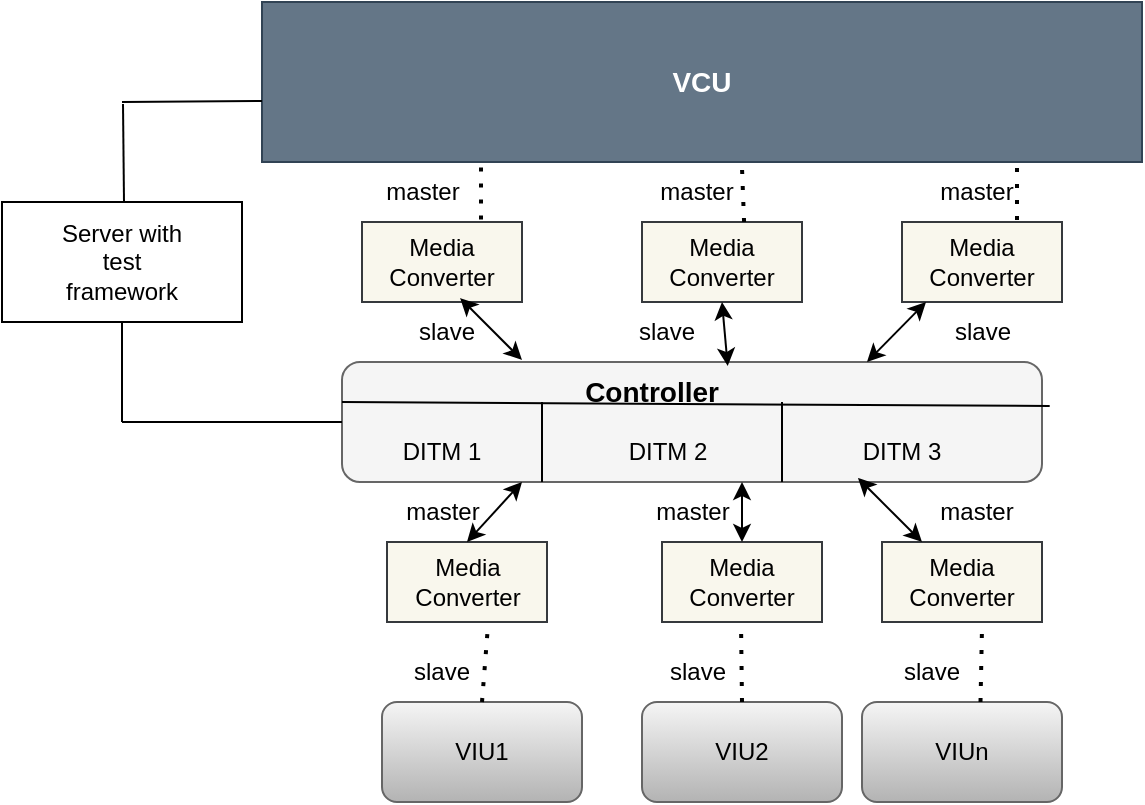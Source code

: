 <mxfile version="24.4.14" type="github">
  <diagram name="Page-1" id="zO6RmrkYbcABOhL9g-xg">
    <mxGraphModel dx="1674" dy="900" grid="1" gridSize="10" guides="1" tooltips="1" connect="1" arrows="1" fold="1" page="1" pageScale="1" pageWidth="850" pageHeight="1100" math="0" shadow="0">
      <root>
        <mxCell id="0" />
        <mxCell id="1" parent="0" />
        <mxCell id="hEehkBUqV5FpCipVYmQF-1" value="" style="rounded=1;whiteSpace=wrap;html=1;fillColor=#f5f5f5;fontColor=#333333;strokeColor=#666666;" parent="1" vertex="1">
          <mxGeometry x="300" y="290" width="350" height="60" as="geometry" />
        </mxCell>
        <mxCell id="hEehkBUqV5FpCipVYmQF-6" value="Media Converter" style="rounded=0;whiteSpace=wrap;html=1;fillColor=#f9f7ed;strokeColor=#36393d;" parent="1" vertex="1">
          <mxGeometry x="310" y="220" width="80" height="40" as="geometry" />
        </mxCell>
        <mxCell id="hEehkBUqV5FpCipVYmQF-7" value="Media Converter" style="rounded=0;whiteSpace=wrap;html=1;fillColor=#f9f7ed;strokeColor=#36393d;" parent="1" vertex="1">
          <mxGeometry x="450" y="220" width="80" height="40" as="geometry" />
        </mxCell>
        <mxCell id="hEehkBUqV5FpCipVYmQF-8" value="Media Converter" style="rounded=0;whiteSpace=wrap;html=1;fillColor=#f9f7ed;strokeColor=#36393d;" parent="1" vertex="1">
          <mxGeometry x="580" y="220" width="80" height="40" as="geometry" />
        </mxCell>
        <mxCell id="hEehkBUqV5FpCipVYmQF-9" value="Media Converter" style="rounded=0;whiteSpace=wrap;html=1;fillColor=#f9f7ed;strokeColor=#36393d;" parent="1" vertex="1">
          <mxGeometry x="322.5" y="380" width="80" height="40" as="geometry" />
        </mxCell>
        <mxCell id="hEehkBUqV5FpCipVYmQF-10" value="Media Converter" style="rounded=0;whiteSpace=wrap;html=1;fillColor=#f9f7ed;strokeColor=#36393d;" parent="1" vertex="1">
          <mxGeometry x="460" y="380" width="80" height="40" as="geometry" />
        </mxCell>
        <mxCell id="hEehkBUqV5FpCipVYmQF-11" value="Media Converter" style="rounded=0;whiteSpace=wrap;html=1;fillColor=#f9f7ed;strokeColor=#36393d;" parent="1" vertex="1">
          <mxGeometry x="570" y="380" width="80" height="40" as="geometry" />
        </mxCell>
        <mxCell id="hEehkBUqV5FpCipVYmQF-12" value="VIU1" style="rounded=1;whiteSpace=wrap;html=1;fillColor=#f5f5f5;gradientColor=#b3b3b3;strokeColor=#666666;" parent="1" vertex="1">
          <mxGeometry x="320" y="460" width="100" height="50" as="geometry" />
        </mxCell>
        <mxCell id="hEehkBUqV5FpCipVYmQF-13" value="VIU2" style="rounded=1;whiteSpace=wrap;html=1;fillColor=#f5f5f5;gradientColor=#b3b3b3;strokeColor=#666666;" parent="1" vertex="1">
          <mxGeometry x="450" y="460" width="100" height="50" as="geometry" />
        </mxCell>
        <mxCell id="hEehkBUqV5FpCipVYmQF-14" value="VIUn" style="rounded=1;whiteSpace=wrap;html=1;fillColor=#f5f5f5;gradientColor=#b3b3b3;strokeColor=#666666;" parent="1" vertex="1">
          <mxGeometry x="560" y="460" width="100" height="50" as="geometry" />
        </mxCell>
        <mxCell id="FEkILQDtFKam8nvTwovf-7" value="" style="endArrow=classic;startArrow=classic;html=1;rounded=0;entryX=0.613;entryY=0.95;entryDx=0;entryDy=0;entryPerimeter=0;" parent="1" edge="1" target="hEehkBUqV5FpCipVYmQF-6">
          <mxGeometry width="50" height="50" relative="1" as="geometry">
            <mxPoint x="390" y="289" as="sourcePoint" />
            <mxPoint x="259.5" y="260" as="targetPoint" />
          </mxGeometry>
        </mxCell>
        <mxCell id="FEkILQDtFKam8nvTwovf-8" value="" style="endArrow=classic;startArrow=classic;html=1;rounded=0;entryX=0.161;entryY=0.983;entryDx=0;entryDy=0;entryPerimeter=0;exitX=0.551;exitY=0.033;exitDx=0;exitDy=0;exitPerimeter=0;" parent="1" source="hEehkBUqV5FpCipVYmQF-1" edge="1">
          <mxGeometry width="50" height="50" relative="1" as="geometry">
            <mxPoint x="490" y="280" as="sourcePoint" />
            <mxPoint x="490" y="260" as="targetPoint" />
          </mxGeometry>
        </mxCell>
        <mxCell id="FEkILQDtFKam8nvTwovf-9" value="" style="endArrow=classic;startArrow=classic;html=1;rounded=0;entryX=0.15;entryY=1;entryDx=0;entryDy=0;exitX=0.75;exitY=0;exitDx=0;exitDy=0;entryPerimeter=0;" parent="1" source="hEehkBUqV5FpCipVYmQF-1" edge="1" target="hEehkBUqV5FpCipVYmQF-8">
          <mxGeometry width="50" height="50" relative="1" as="geometry">
            <mxPoint x="679" y="311" as="sourcePoint" />
            <mxPoint x="681" y="260" as="targetPoint" />
          </mxGeometry>
        </mxCell>
        <mxCell id="FEkILQDtFKam8nvTwovf-10" value="" style="endArrow=classic;startArrow=classic;html=1;rounded=0;exitX=0.5;exitY=0;exitDx=0;exitDy=0;" parent="1" source="hEehkBUqV5FpCipVYmQF-9" edge="1">
          <mxGeometry width="50" height="50" relative="1" as="geometry">
            <mxPoint x="436.5" y="389" as="sourcePoint" />
            <mxPoint x="390" y="350" as="targetPoint" />
          </mxGeometry>
        </mxCell>
        <mxCell id="FEkILQDtFKam8nvTwovf-11" value="" style="endArrow=classic;startArrow=classic;html=1;rounded=0;entryX=0.133;entryY=0.933;entryDx=0;entryDy=0;entryPerimeter=0;exitX=0.25;exitY=0;exitDx=0;exitDy=0;" parent="1" edge="1" target="UeJaq8x59YEgya_v_FM9-24" source="hEehkBUqV5FpCipVYmQF-11">
          <mxGeometry width="50" height="50" relative="1" as="geometry">
            <mxPoint x="676.5" y="380" as="sourcePoint" />
            <mxPoint x="580" y="351" as="targetPoint" />
          </mxGeometry>
        </mxCell>
        <mxCell id="FEkILQDtFKam8nvTwovf-12" value="" style="endArrow=classic;startArrow=classic;html=1;rounded=0;exitX=0.5;exitY=0;exitDx=0;exitDy=0;" parent="1" edge="1" source="hEehkBUqV5FpCipVYmQF-10">
          <mxGeometry width="50" height="50" relative="1" as="geometry">
            <mxPoint x="496.5" y="380" as="sourcePoint" />
            <mxPoint x="500" y="350" as="targetPoint" />
          </mxGeometry>
        </mxCell>
        <mxCell id="FEkILQDtFKam8nvTwovf-13" value="" style="endArrow=none;dashed=1;html=1;dashPattern=1 3;strokeWidth=2;rounded=0;" parent="1" edge="1">
          <mxGeometry width="50" height="50" relative="1" as="geometry">
            <mxPoint x="500" y="460" as="sourcePoint" />
            <mxPoint x="499.5" y="420" as="targetPoint" />
          </mxGeometry>
        </mxCell>
        <mxCell id="FEkILQDtFKam8nvTwovf-15" value="" style="endArrow=none;dashed=1;html=1;dashPattern=1 3;strokeWidth=2;rounded=0;entryX=0.631;entryY=1.05;entryDx=0;entryDy=0;entryPerimeter=0;exitX=0.5;exitY=0;exitDx=0;exitDy=0;" parent="1" source="hEehkBUqV5FpCipVYmQF-12" edge="1" target="hEehkBUqV5FpCipVYmQF-9">
          <mxGeometry width="50" height="50" relative="1" as="geometry">
            <mxPoint x="351" y="462" as="sourcePoint" />
            <mxPoint x="280" y="420" as="targetPoint" />
            <Array as="points" />
          </mxGeometry>
        </mxCell>
        <mxCell id="FEkILQDtFKam8nvTwovf-16" value="" style="endArrow=none;dashed=1;html=1;dashPattern=1 3;strokeWidth=2;rounded=0;exitX=0.638;exitY=0;exitDx=0;exitDy=0;exitPerimeter=0;" parent="1" source="hEehkBUqV5FpCipVYmQF-7" edge="1">
          <mxGeometry width="50" height="50" relative="1" as="geometry">
            <mxPoint x="500" y="230" as="sourcePoint" />
            <mxPoint x="499.5" y="180" as="targetPoint" />
          </mxGeometry>
        </mxCell>
        <mxCell id="FEkILQDtFKam8nvTwovf-17" value="" style="endArrow=none;dashed=1;html=1;dashPattern=1 3;strokeWidth=2;rounded=0;" parent="1" edge="1">
          <mxGeometry width="50" height="50" relative="1" as="geometry">
            <mxPoint x="369.5" y="218.75" as="sourcePoint" />
            <mxPoint x="369.5" y="191.25" as="targetPoint" />
          </mxGeometry>
        </mxCell>
        <mxCell id="FEkILQDtFKam8nvTwovf-18" value="" style="endArrow=none;dashed=1;html=1;dashPattern=1 3;strokeWidth=2;rounded=0;" parent="1" edge="1">
          <mxGeometry width="50" height="50" relative="1" as="geometry">
            <mxPoint x="637.5" y="219" as="sourcePoint" />
            <mxPoint x="637.502" y="191" as="targetPoint" />
            <Array as="points" />
          </mxGeometry>
        </mxCell>
        <mxCell id="FEkILQDtFKam8nvTwovf-19" value="" style="endArrow=none;dashed=1;html=1;dashPattern=1 3;strokeWidth=2;rounded=0;exitX=0.35;exitY=-0.125;exitDx=0;exitDy=0;exitPerimeter=0;entryX=0.625;entryY=1.075;entryDx=0;entryDy=0;entryPerimeter=0;" parent="1" edge="1" target="hEehkBUqV5FpCipVYmQF-11">
          <mxGeometry width="50" height="50" relative="1" as="geometry">
            <mxPoint x="619.25" y="460" as="sourcePoint" />
            <mxPoint x="620" y="430" as="targetPoint" />
          </mxGeometry>
        </mxCell>
        <mxCell id="FEkILQDtFKam8nvTwovf-20" value="master" style="text;html=1;align=center;verticalAlign=middle;whiteSpace=wrap;rounded=0;" parent="1" vertex="1">
          <mxGeometry x="322.5" y="190" width="35" height="30" as="geometry" />
        </mxCell>
        <mxCell id="FEkILQDtFKam8nvTwovf-39" value="&lt;b&gt;&lt;font style=&quot;font-size: 14px;&quot;&gt;VCU&lt;/font&gt;&lt;/b&gt;" style="rounded=0;whiteSpace=wrap;html=1;fillColor=#647687;strokeColor=#314354;fontColor=#ffffff;" parent="1" vertex="1">
          <mxGeometry x="260" y="110" width="440" height="80" as="geometry" />
        </mxCell>
        <mxCell id="UeJaq8x59YEgya_v_FM9-6" value="master" style="text;html=1;align=center;verticalAlign=middle;whiteSpace=wrap;rounded=0;" vertex="1" parent="1">
          <mxGeometry x="460" y="190" width="35" height="30" as="geometry" />
        </mxCell>
        <mxCell id="UeJaq8x59YEgya_v_FM9-7" value="master" style="text;html=1;align=center;verticalAlign=middle;whiteSpace=wrap;rounded=0;" vertex="1" parent="1">
          <mxGeometry x="600" y="190" width="35" height="30" as="geometry" />
        </mxCell>
        <mxCell id="UeJaq8x59YEgya_v_FM9-8" value="slave" style="text;html=1;align=center;verticalAlign=middle;whiteSpace=wrap;rounded=0;" vertex="1" parent="1">
          <mxGeometry x="335" y="260" width="35" height="30" as="geometry" />
        </mxCell>
        <mxCell id="UeJaq8x59YEgya_v_FM9-10" value="slave" style="text;html=1;align=center;verticalAlign=middle;whiteSpace=wrap;rounded=0;" vertex="1" parent="1">
          <mxGeometry x="445" y="260" width="35" height="30" as="geometry" />
        </mxCell>
        <mxCell id="UeJaq8x59YEgya_v_FM9-11" value="slave" style="text;html=1;align=center;verticalAlign=middle;whiteSpace=wrap;rounded=0;" vertex="1" parent="1">
          <mxGeometry x="602.5" y="260" width="35" height="30" as="geometry" />
        </mxCell>
        <mxCell id="UeJaq8x59YEgya_v_FM9-12" value="master" style="text;html=1;align=center;verticalAlign=middle;whiteSpace=wrap;rounded=0;" vertex="1" parent="1">
          <mxGeometry x="332.5" y="350" width="35" height="30" as="geometry" />
        </mxCell>
        <mxCell id="UeJaq8x59YEgya_v_FM9-13" value="master" style="text;html=1;align=center;verticalAlign=middle;whiteSpace=wrap;rounded=0;" vertex="1" parent="1">
          <mxGeometry x="457.5" y="350" width="35" height="30" as="geometry" />
        </mxCell>
        <mxCell id="UeJaq8x59YEgya_v_FM9-14" value="master" style="text;html=1;align=center;verticalAlign=middle;whiteSpace=wrap;rounded=0;" vertex="1" parent="1">
          <mxGeometry x="600" y="350" width="35" height="30" as="geometry" />
        </mxCell>
        <mxCell id="UeJaq8x59YEgya_v_FM9-15" value="" style="endArrow=none;html=1;rounded=0;entryX=1.011;entryY=0.367;entryDx=0;entryDy=0;entryPerimeter=0;" edge="1" parent="1" target="hEehkBUqV5FpCipVYmQF-1">
          <mxGeometry width="50" height="50" relative="1" as="geometry">
            <mxPoint x="300" y="310" as="sourcePoint" />
            <mxPoint x="370" y="310" as="targetPoint" />
          </mxGeometry>
        </mxCell>
        <mxCell id="UeJaq8x59YEgya_v_FM9-16" value="" style="endArrow=none;html=1;rounded=0;" edge="1" parent="1">
          <mxGeometry width="50" height="50" relative="1" as="geometry">
            <mxPoint x="400" y="350" as="sourcePoint" />
            <mxPoint x="400" y="310" as="targetPoint" />
          </mxGeometry>
        </mxCell>
        <mxCell id="UeJaq8x59YEgya_v_FM9-17" value="" style="endArrow=none;html=1;rounded=0;" edge="1" parent="1">
          <mxGeometry width="50" height="50" relative="1" as="geometry">
            <mxPoint x="520" y="350" as="sourcePoint" />
            <mxPoint x="520" y="310" as="targetPoint" />
          </mxGeometry>
        </mxCell>
        <mxCell id="UeJaq8x59YEgya_v_FM9-19" value="&lt;b&gt;&lt;font style=&quot;font-size: 14px;&quot;&gt;Controller&lt;/font&gt;&lt;/b&gt;" style="text;html=1;align=center;verticalAlign=middle;whiteSpace=wrap;rounded=0;" vertex="1" parent="1">
          <mxGeometry x="425" y="290" width="60" height="30" as="geometry" />
        </mxCell>
        <mxCell id="UeJaq8x59YEgya_v_FM9-21" value="DITM 1" style="text;html=1;align=center;verticalAlign=middle;whiteSpace=wrap;rounded=0;" vertex="1" parent="1">
          <mxGeometry x="320" y="320" width="60" height="30" as="geometry" />
        </mxCell>
        <mxCell id="UeJaq8x59YEgya_v_FM9-22" value="DITM 2" style="text;html=1;align=center;verticalAlign=middle;whiteSpace=wrap;rounded=0;" vertex="1" parent="1">
          <mxGeometry x="432.5" y="320" width="60" height="30" as="geometry" />
        </mxCell>
        <mxCell id="UeJaq8x59YEgya_v_FM9-24" value="DITM 3" style="text;html=1;align=center;verticalAlign=middle;whiteSpace=wrap;rounded=0;" vertex="1" parent="1">
          <mxGeometry x="550" y="320" width="60" height="30" as="geometry" />
        </mxCell>
        <mxCell id="UeJaq8x59YEgya_v_FM9-25" value="slave" style="text;html=1;align=center;verticalAlign=middle;whiteSpace=wrap;rounded=0;" vertex="1" parent="1">
          <mxGeometry x="580" y="430" width="30" height="30" as="geometry" />
        </mxCell>
        <mxCell id="UeJaq8x59YEgya_v_FM9-26" value="slave" style="text;html=1;align=center;verticalAlign=middle;whiteSpace=wrap;rounded=0;" vertex="1" parent="1">
          <mxGeometry x="462.5" y="430" width="30" height="30" as="geometry" />
        </mxCell>
        <mxCell id="UeJaq8x59YEgya_v_FM9-27" value="slave" style="text;html=1;align=center;verticalAlign=middle;whiteSpace=wrap;rounded=0;" vertex="1" parent="1">
          <mxGeometry x="335" y="430" width="30" height="30" as="geometry" />
        </mxCell>
        <mxCell id="UeJaq8x59YEgya_v_FM9-28" value="" style="rounded=0;whiteSpace=wrap;html=1;" vertex="1" parent="1">
          <mxGeometry x="130" y="210" width="120" height="60" as="geometry" />
        </mxCell>
        <mxCell id="UeJaq8x59YEgya_v_FM9-29" value="" style="endArrow=none;html=1;rounded=0;" edge="1" parent="1">
          <mxGeometry width="50" height="50" relative="1" as="geometry">
            <mxPoint x="191" y="210" as="sourcePoint" />
            <mxPoint x="190.5" y="161.02" as="targetPoint" />
          </mxGeometry>
        </mxCell>
        <mxCell id="UeJaq8x59YEgya_v_FM9-30" value="" style="endArrow=none;html=1;rounded=0;" edge="1" parent="1">
          <mxGeometry width="50" height="50" relative="1" as="geometry">
            <mxPoint x="190" y="160" as="sourcePoint" />
            <mxPoint x="260" y="159.5" as="targetPoint" />
          </mxGeometry>
        </mxCell>
        <mxCell id="UeJaq8x59YEgya_v_FM9-31" value="" style="endArrow=none;html=1;rounded=0;" edge="1" parent="1">
          <mxGeometry width="50" height="50" relative="1" as="geometry">
            <mxPoint x="190" y="320" as="sourcePoint" />
            <mxPoint x="190" y="270" as="targetPoint" />
          </mxGeometry>
        </mxCell>
        <mxCell id="UeJaq8x59YEgya_v_FM9-34" value="" style="endArrow=none;html=1;rounded=0;exitX=0;exitY=0.5;exitDx=0;exitDy=0;" edge="1" parent="1" source="hEehkBUqV5FpCipVYmQF-1">
          <mxGeometry width="50" height="50" relative="1" as="geometry">
            <mxPoint x="200" y="330" as="sourcePoint" />
            <mxPoint x="190" y="320" as="targetPoint" />
          </mxGeometry>
        </mxCell>
        <mxCell id="UeJaq8x59YEgya_v_FM9-35" value="Server with test framework" style="text;html=1;align=center;verticalAlign=middle;whiteSpace=wrap;rounded=0;" vertex="1" parent="1">
          <mxGeometry x="150" y="225" width="80" height="30" as="geometry" />
        </mxCell>
      </root>
    </mxGraphModel>
  </diagram>
</mxfile>
